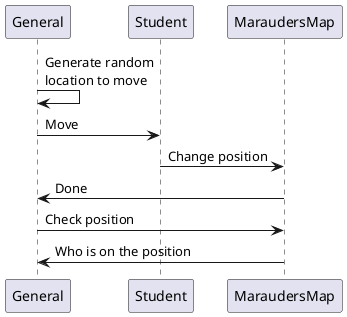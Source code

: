 @startuml
'https://plantuml.com/sequence-diagram

'autonumber

General -> General: Generate random\nlocation to move
General -> Student: Move
Student -> MaraudersMap: Change position
MaraudersMap -> General: Done
General-> MaraudersMap: Check position
MaraudersMap -> General: Who is on the position
@enduml